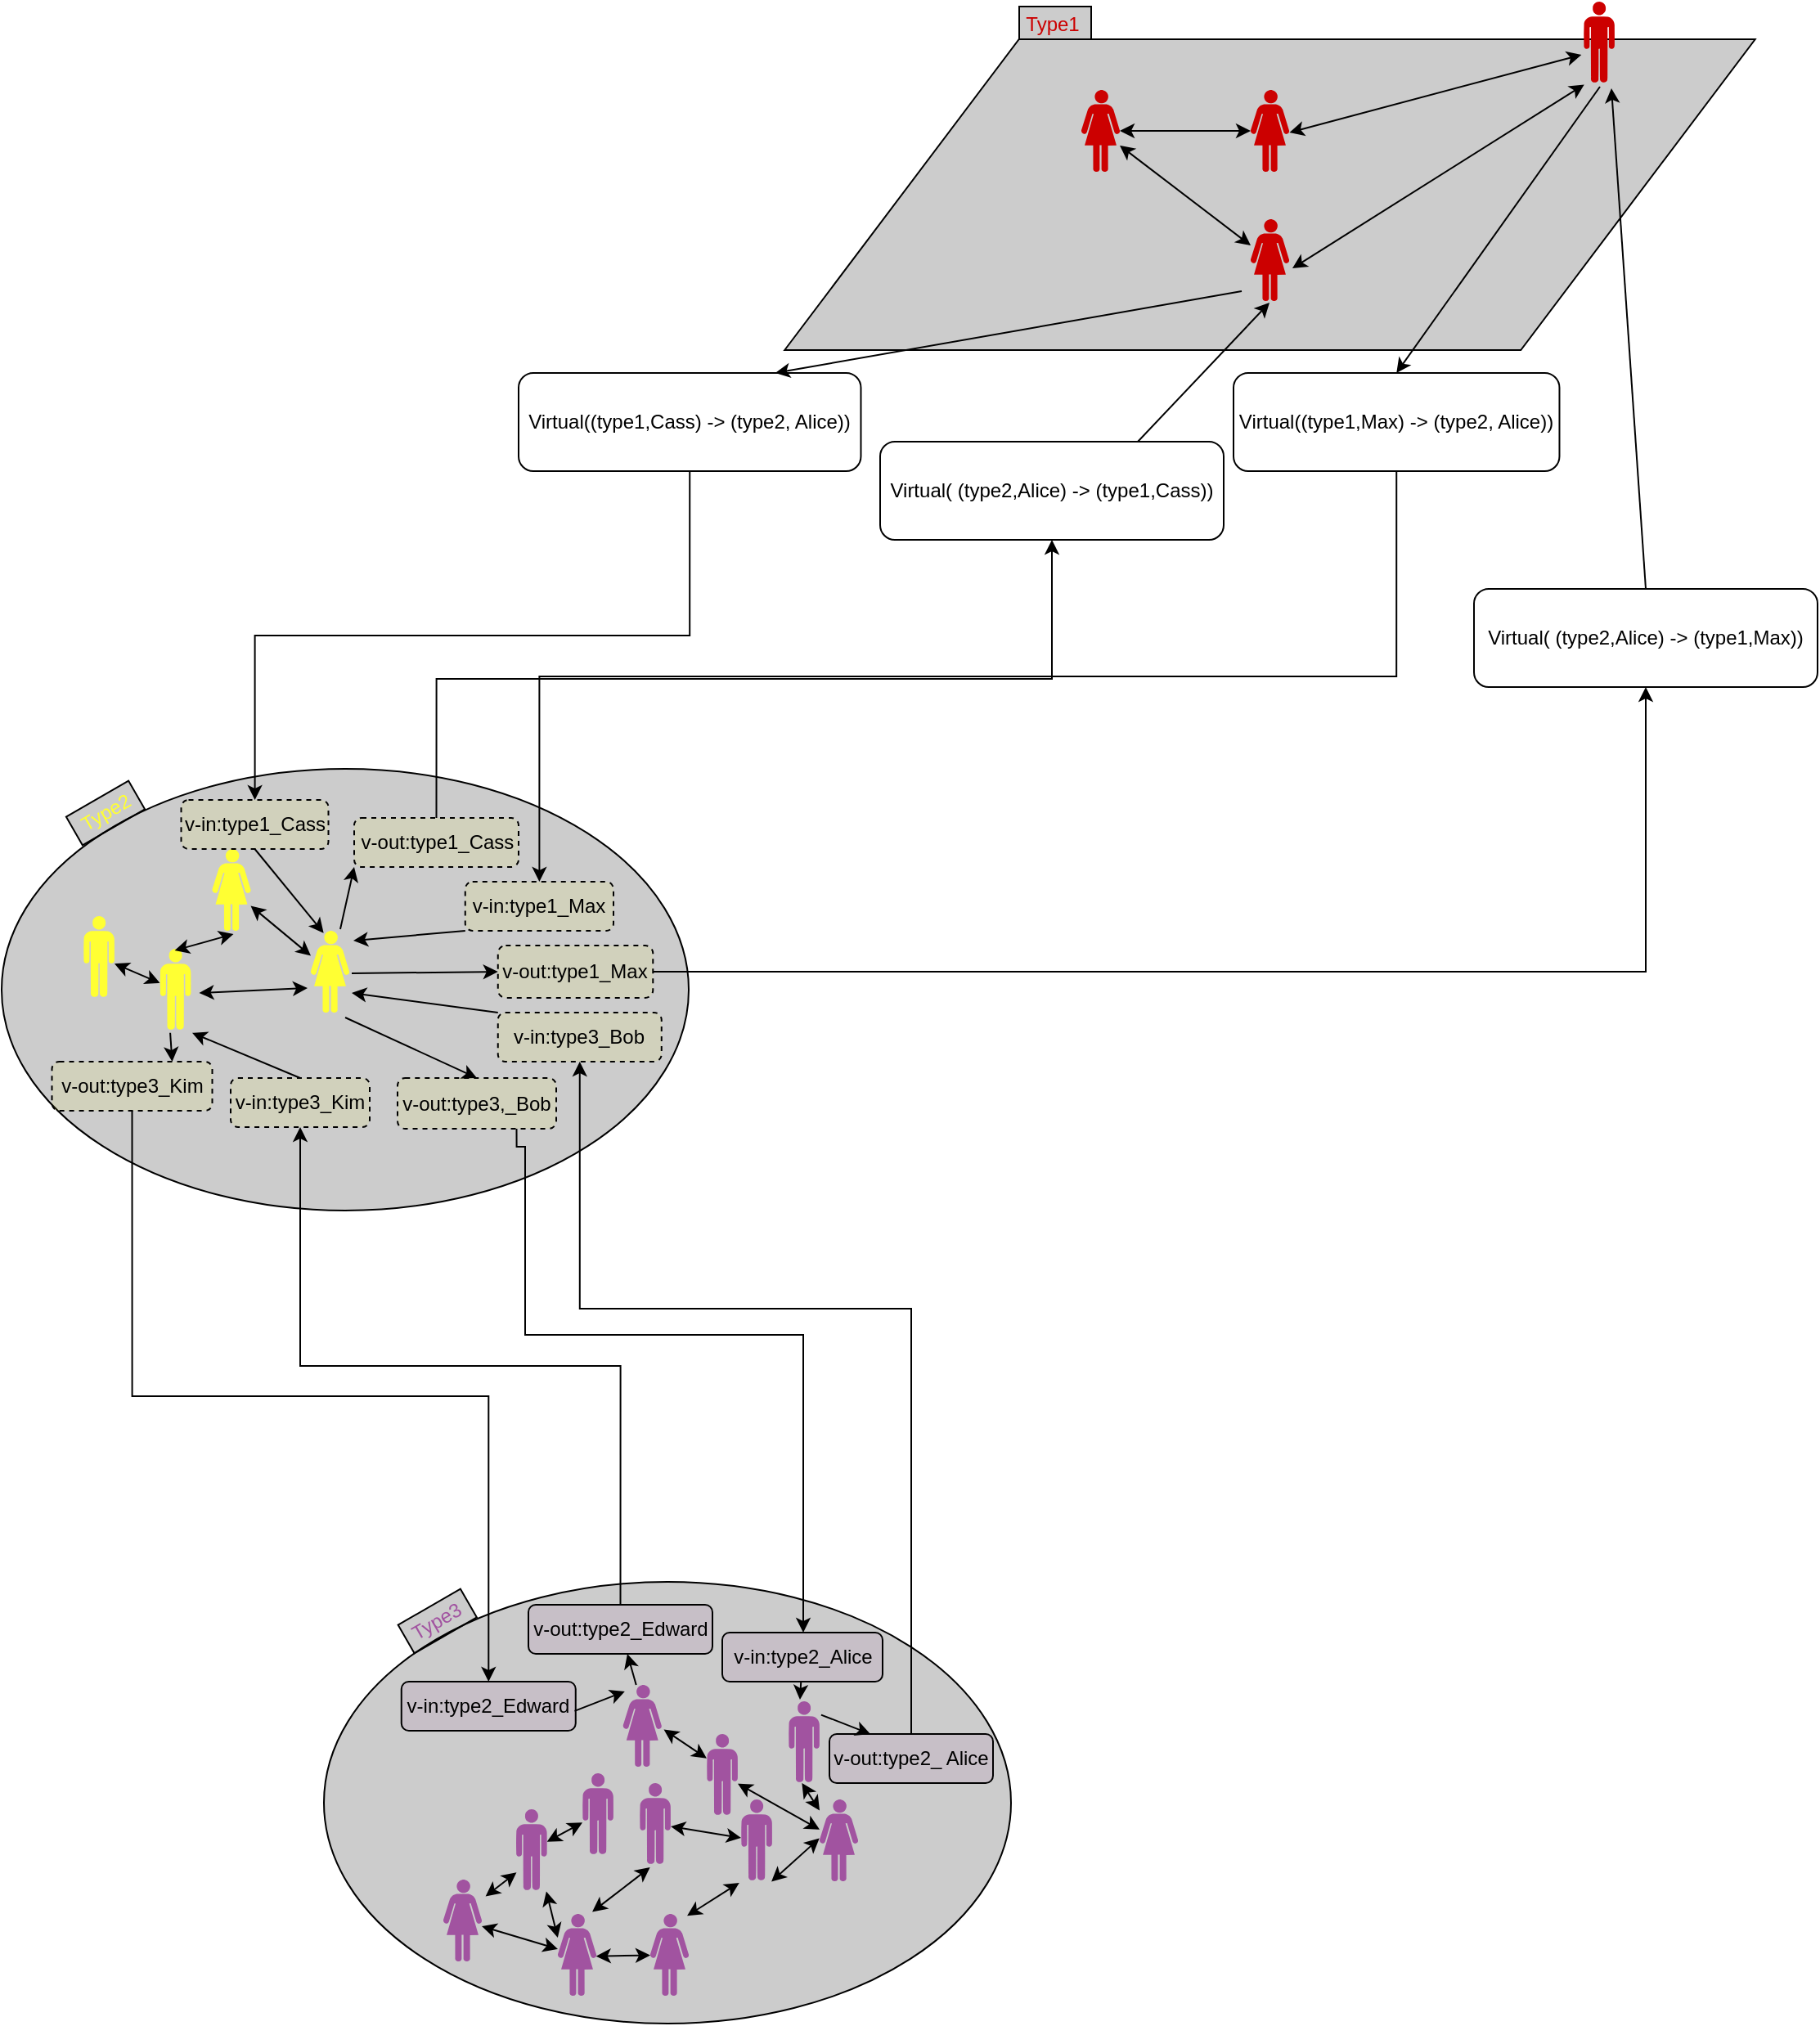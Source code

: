 <mxfile version="24.0.5" type="github">
  <diagram name="Page-1" id="jxV0WXQxOxZ3HEyjg4v9">
    <mxGraphModel dx="568" dy="350" grid="1" gridSize="10" guides="1" tooltips="1" connect="1" arrows="1" fold="1" page="1" pageScale="1" pageWidth="850" pageHeight="1100" math="0" shadow="0">
      <root>
        <mxCell id="0" />
        <mxCell id="1" parent="0" />
        <mxCell id="kV9dxTI8saVoJsgaozw0-3" value="" style="ellipse;whiteSpace=wrap;html=1;fillColor=#000000;fillOpacity=20;" vertex="1" parent="1">
          <mxGeometry x="607" y="1697" width="420" height="270" as="geometry" />
        </mxCell>
        <mxCell id="PdBsAcg-dEDF8B-ua1IJ-1" value="" style="ellipse;whiteSpace=wrap;html=1;fillColor=#000000;fillOpacity=20;" parent="1" vertex="1">
          <mxGeometry x="410" y="1200" width="420" height="270" as="geometry" />
        </mxCell>
        <mxCell id="sVSSaImffYfLLvmF-h36-2" value="" style="rounded=0;whiteSpace=wrap;html=1;fillColor=#000000;fillOpacity=20;" parent="1" vertex="1">
          <mxGeometry x="1032" y="734" width="44" height="20" as="geometry" />
        </mxCell>
        <mxCell id="sVSSaImffYfLLvmF-h36-4" value="" style="shape=parallelogram;perimeter=parallelogramPerimeter;whiteSpace=wrap;html=1;fixedSize=1;size=143.25;fillColor=#000000;fillOpacity=20;" parent="1" vertex="1">
          <mxGeometry x="888.62" y="754" width="593.25" height="190" as="geometry" />
        </mxCell>
        <mxCell id="sVSSaImffYfLLvmF-h36-5" value="" style="rounded=0;orthogonalLoop=1;jettySize=auto;html=1;startArrow=classic;startFill=1;" parent="1" source="sVSSaImffYfLLvmF-h36-6" target="sVSSaImffYfLLvmF-h36-15" edge="1">
          <mxGeometry relative="1" as="geometry" />
        </mxCell>
        <mxCell id="sVSSaImffYfLLvmF-h36-6" value="" style="verticalLabelPosition=bottom;sketch=0;html=1;fillColor=#A153A0;verticalAlign=top;align=center;pointerEvents=1;shape=mxgraph.cisco_safe.design.actor_1;" parent="1" vertex="1">
          <mxGeometry x="680" y="1879" width="23.5" height="50" as="geometry" />
        </mxCell>
        <mxCell id="sVSSaImffYfLLvmF-h36-7" value="" style="rounded=0;orthogonalLoop=1;jettySize=auto;html=1;startArrow=classic;startFill=1;" parent="1" source="sVSSaImffYfLLvmF-h36-8" target="sVSSaImffYfLLvmF-h36-14" edge="1">
          <mxGeometry relative="1" as="geometry" />
        </mxCell>
        <mxCell id="sVSSaImffYfLLvmF-h36-8" value="" style="verticalLabelPosition=bottom;sketch=0;html=1;fillColor=#A153A0;verticalAlign=top;align=center;pointerEvents=1;shape=mxgraph.cisco_safe.design.actor_2;" parent="1" vertex="1">
          <mxGeometry x="724.38" y="1836" width="19" height="50" as="geometry" />
        </mxCell>
        <mxCell id="sVSSaImffYfLLvmF-h36-9" value="" style="verticalLabelPosition=bottom;sketch=0;html=1;fillColor=#A153A0;verticalAlign=top;align=center;pointerEvents=1;shape=mxgraph.cisco_safe.design.actor_2;" parent="1" vertex="1">
          <mxGeometry x="891" y="1770" width="19" height="50" as="geometry" />
        </mxCell>
        <mxCell id="sVSSaImffYfLLvmF-h36-10" value="" style="verticalLabelPosition=bottom;sketch=0;html=1;fillColor=#CC0000;verticalAlign=top;align=center;pointerEvents=1;shape=mxgraph.cisco_safe.design.actor_2;" parent="1" vertex="1">
          <mxGeometry x="1377" y="731" width="19" height="50" as="geometry" />
        </mxCell>
        <mxCell id="sVSSaImffYfLLvmF-h36-11" value="" style="rounded=0;orthogonalLoop=1;jettySize=auto;html=1;startArrow=classic;startFill=1;" parent="1" source="sVSSaImffYfLLvmF-h36-12" target="sVSSaImffYfLLvmF-h36-36" edge="1">
          <mxGeometry relative="1" as="geometry" />
        </mxCell>
        <mxCell id="sVSSaImffYfLLvmF-h36-12" value="" style="verticalLabelPosition=bottom;sketch=0;html=1;fillColor=#FFFF33;verticalAlign=top;align=center;pointerEvents=1;shape=mxgraph.cisco_safe.design.actor_1;" parent="1" vertex="1">
          <mxGeometry x="599" y="1299" width="23.5" height="50" as="geometry" />
        </mxCell>
        <mxCell id="sVSSaImffYfLLvmF-h36-13" value="" style="endArrow=classic;html=1;rounded=0;exitX=0.018;exitY=0.772;exitDx=0;exitDy=0;exitPerimeter=0;entryX=1.098;entryY=0.206;entryDx=0;entryDy=0;entryPerimeter=0;startArrow=classic;startFill=1;" parent="1" source="sVSSaImffYfLLvmF-h36-8" target="sVSSaImffYfLLvmF-h36-6" edge="1">
          <mxGeometry width="50" height="50" relative="1" as="geometry">
            <mxPoint x="566" y="1890" as="sourcePoint" />
            <mxPoint x="616" y="1840" as="targetPoint" />
          </mxGeometry>
        </mxCell>
        <mxCell id="sVSSaImffYfLLvmF-h36-14" value="" style="verticalLabelPosition=bottom;sketch=0;html=1;fillColor=#A153A0;verticalAlign=top;align=center;pointerEvents=1;shape=mxgraph.cisco_safe.design.actor_2;" parent="1" vertex="1">
          <mxGeometry x="765" y="1814" width="19" height="50" as="geometry" />
        </mxCell>
        <mxCell id="sVSSaImffYfLLvmF-h36-15" value="" style="verticalLabelPosition=bottom;sketch=0;html=1;fillColor=#A153A0;verticalAlign=top;align=center;pointerEvents=1;shape=mxgraph.cisco_safe.design.actor_1;" parent="1" vertex="1">
          <mxGeometry x="750" y="1900" width="23.5" height="50" as="geometry" />
        </mxCell>
        <mxCell id="sVSSaImffYfLLvmF-h36-16" value="" style="rounded=0;orthogonalLoop=1;jettySize=auto;html=1;startArrow=classic;startFill=1;exitX=0.977;exitY=1.004;exitDx=0;exitDy=0;exitPerimeter=0;entryX=-0.003;entryY=0.291;entryDx=0;entryDy=0;entryPerimeter=0;" parent="1" source="sVSSaImffYfLLvmF-h36-8" target="sVSSaImffYfLLvmF-h36-15" edge="1">
          <mxGeometry relative="1" as="geometry">
            <mxPoint x="650" y="1994" as="sourcePoint" />
            <mxPoint x="773" y="1986" as="targetPoint" />
          </mxGeometry>
        </mxCell>
        <mxCell id="sVSSaImffYfLLvmF-h36-17" value="" style="rounded=0;orthogonalLoop=1;jettySize=auto;html=1;startArrow=classic;startFill=1;entryX=0.993;entryY=0.517;entryDx=0;entryDy=0;entryPerimeter=0;" parent="1" source="sVSSaImffYfLLvmF-h36-18" target="sVSSaImffYfLLvmF-h36-15" edge="1">
          <mxGeometry relative="1" as="geometry" />
        </mxCell>
        <mxCell id="sVSSaImffYfLLvmF-h36-18" value="" style="verticalLabelPosition=bottom;sketch=0;html=1;fillColor=#A153A0;verticalAlign=top;align=center;pointerEvents=1;shape=mxgraph.cisco_safe.design.actor_1;" parent="1" vertex="1">
          <mxGeometry x="806.5" y="1900" width="23.5" height="50" as="geometry" />
        </mxCell>
        <mxCell id="sVSSaImffYfLLvmF-h36-19" value="" style="rounded=0;orthogonalLoop=1;jettySize=auto;html=1;startArrow=classic;startFill=1;" parent="1" source="sVSSaImffYfLLvmF-h36-20" target="sVSSaImffYfLLvmF-h36-22" edge="1">
          <mxGeometry relative="1" as="geometry" />
        </mxCell>
        <mxCell id="sVSSaImffYfLLvmF-h36-20" value="" style="verticalLabelPosition=bottom;sketch=0;html=1;fillColor=#A153A0;verticalAlign=top;align=center;pointerEvents=1;shape=mxgraph.cisco_safe.design.actor_2;" parent="1" vertex="1">
          <mxGeometry x="862" y="1830" width="19" height="50" as="geometry" />
        </mxCell>
        <mxCell id="sVSSaImffYfLLvmF-h36-21" value="" style="endArrow=classic;html=1;rounded=0;exitX=0.959;exitY=0.023;exitDx=0;exitDy=0;exitPerimeter=0;entryX=-0.056;entryY=1.019;entryDx=0;entryDy=0;entryPerimeter=0;startArrow=classic;startFill=1;" parent="1" source="sVSSaImffYfLLvmF-h36-18" target="sVSSaImffYfLLvmF-h36-20" edge="1">
          <mxGeometry width="50" height="50" relative="1" as="geometry">
            <mxPoint x="776" y="1850" as="sourcePoint" />
            <mxPoint x="826" y="1800" as="targetPoint" />
          </mxGeometry>
        </mxCell>
        <mxCell id="sVSSaImffYfLLvmF-h36-22" value="" style="verticalLabelPosition=bottom;sketch=0;html=1;fillColor=#A153A0;verticalAlign=top;align=center;pointerEvents=1;shape=mxgraph.cisco_safe.design.actor_2;" parent="1" vertex="1">
          <mxGeometry x="800" y="1820" width="19" height="50" as="geometry" />
        </mxCell>
        <mxCell id="sVSSaImffYfLLvmF-h36-23" value="" style="verticalLabelPosition=bottom;sketch=0;html=1;fillColor=#A153A0;verticalAlign=top;align=center;pointerEvents=1;shape=mxgraph.cisco_safe.design.actor_1;" parent="1" vertex="1">
          <mxGeometry x="910" y="1830" width="23.5" height="50" as="geometry" />
        </mxCell>
        <mxCell id="sVSSaImffYfLLvmF-h36-24" value="" style="rounded=0;orthogonalLoop=1;jettySize=auto;html=1;startArrow=classic;startFill=1;exitX=0.977;exitY=1.004;exitDx=0;exitDy=0;exitPerimeter=0;entryX=-0.007;entryY=0.476;entryDx=0;entryDy=0;entryPerimeter=0;" parent="1" source="sVSSaImffYfLLvmF-h36-20" target="sVSSaImffYfLLvmF-h36-23" edge="1">
          <mxGeometry relative="1" as="geometry">
            <mxPoint x="860" y="1954" as="sourcePoint" />
            <mxPoint x="983" y="1946" as="targetPoint" />
          </mxGeometry>
        </mxCell>
        <mxCell id="sVSSaImffYfLLvmF-h36-25" value="" style="rounded=0;orthogonalLoop=1;jettySize=auto;html=1;startArrow=classic;startFill=1;exitX=0.332;exitY=1.031;exitDx=0;exitDy=0;exitPerimeter=0;entryX=0.896;entryY=-0.026;entryDx=0;entryDy=0;entryPerimeter=0;" parent="1" source="sVSSaImffYfLLvmF-h36-22" target="sVSSaImffYfLLvmF-h36-15" edge="1">
          <mxGeometry relative="1" as="geometry">
            <mxPoint x="695" y="1940" as="sourcePoint" />
            <mxPoint x="773" y="1975" as="targetPoint" />
          </mxGeometry>
        </mxCell>
        <mxCell id="sVSSaImffYfLLvmF-h36-26" value="" style="rounded=0;orthogonalLoop=1;jettySize=auto;html=1;startArrow=classic;startFill=1;" parent="1" source="sVSSaImffYfLLvmF-h36-27" target="sVSSaImffYfLLvmF-h36-23" edge="1">
          <mxGeometry relative="1" as="geometry" />
        </mxCell>
        <mxCell id="sVSSaImffYfLLvmF-h36-27" value="" style="verticalLabelPosition=bottom;sketch=0;html=1;fillColor=#A153A0;verticalAlign=top;align=center;pointerEvents=1;shape=mxgraph.cisco_safe.design.actor_2;" parent="1" vertex="1">
          <mxGeometry x="841" y="1790" width="19" height="50" as="geometry" />
        </mxCell>
        <mxCell id="sVSSaImffYfLLvmF-h36-28" value="" style="verticalLabelPosition=bottom;sketch=0;html=1;fillColor=#A153A0;verticalAlign=top;align=center;pointerEvents=1;shape=mxgraph.cisco_safe.design.actor_1;" parent="1" vertex="1">
          <mxGeometry x="789.88" y="1760" width="23.5" height="50" as="geometry" />
        </mxCell>
        <mxCell id="sVSSaImffYfLLvmF-h36-29" value="" style="rounded=0;orthogonalLoop=1;jettySize=auto;html=1;startArrow=classic;startFill=1;exitX=-0.002;exitY=0.297;exitDx=0;exitDy=0;exitPerimeter=0;entryX=1.059;entryY=0.545;entryDx=0;entryDy=0;entryPerimeter=0;" parent="1" source="sVSSaImffYfLLvmF-h36-27" target="sVSSaImffYfLLvmF-h36-28" edge="1">
          <mxGeometry relative="1" as="geometry">
            <mxPoint x="908.37" y="1884" as="sourcePoint" />
            <mxPoint x="1031.37" y="1876" as="targetPoint" />
          </mxGeometry>
        </mxCell>
        <mxCell id="sVSSaImffYfLLvmF-h36-30" value="" style="rounded=0;orthogonalLoop=1;jettySize=auto;html=1;startArrow=classic;startFill=1;" parent="1" source="sVSSaImffYfLLvmF-h36-31" target="sVSSaImffYfLLvmF-h36-35" edge="1">
          <mxGeometry relative="1" as="geometry" />
        </mxCell>
        <mxCell id="sVSSaImffYfLLvmF-h36-31" value="" style="verticalLabelPosition=bottom;sketch=0;html=1;fillColor=#FFFF33;verticalAlign=top;align=center;pointerEvents=1;shape=mxgraph.cisco_safe.design.actor_2;" parent="1" vertex="1">
          <mxGeometry x="506.75" y="1310" width="19" height="50" as="geometry" />
        </mxCell>
        <mxCell id="sVSSaImffYfLLvmF-h36-32" value="" style="rounded=0;orthogonalLoop=1;jettySize=auto;html=1;startArrow=classic;startFill=1;" parent="1" source="sVSSaImffYfLLvmF-h36-33" target="sVSSaImffYfLLvmF-h36-46" edge="1">
          <mxGeometry relative="1" as="geometry" />
        </mxCell>
        <mxCell id="sVSSaImffYfLLvmF-h36-33" value="" style="verticalLabelPosition=bottom;sketch=0;html=1;fillColor=#CC0000;verticalAlign=top;align=center;pointerEvents=1;shape=mxgraph.cisco_safe.design.actor_1;" parent="1" vertex="1">
          <mxGeometry x="1173.5" y="785" width="23.5" height="50" as="geometry" />
        </mxCell>
        <mxCell id="sVSSaImffYfLLvmF-h36-34" value="" style="rounded=0;orthogonalLoop=1;jettySize=auto;html=1;startArrow=classic;startFill=1;exitX=1.263;exitY=0.54;exitDx=0;exitDy=0;exitPerimeter=0;entryX=-0.085;entryY=0.7;entryDx=0;entryDy=0;entryPerimeter=0;" parent="1" source="sVSSaImffYfLLvmF-h36-31" target="sVSSaImffYfLLvmF-h36-12" edge="1">
          <mxGeometry relative="1" as="geometry">
            <mxPoint x="610" y="1557" as="sourcePoint" />
            <mxPoint x="666" y="1513" as="targetPoint" />
          </mxGeometry>
        </mxCell>
        <mxCell id="sVSSaImffYfLLvmF-h36-35" value="" style="verticalLabelPosition=bottom;sketch=0;html=1;fillColor=#FFFF33;verticalAlign=top;align=center;pointerEvents=1;shape=mxgraph.cisco_safe.design.actor_2;" parent="1" vertex="1">
          <mxGeometry x="460" y="1290" width="19" height="50" as="geometry" />
        </mxCell>
        <mxCell id="sVSSaImffYfLLvmF-h36-36" value="" style="verticalLabelPosition=bottom;sketch=0;html=1;fillColor=#FFFF33;verticalAlign=top;align=center;pointerEvents=1;shape=mxgraph.cisco_safe.design.actor_1;" parent="1" vertex="1">
          <mxGeometry x="538.75" y="1249" width="23.5" height="50" as="geometry" />
        </mxCell>
        <mxCell id="sVSSaImffYfLLvmF-h36-37" value="" style="rounded=0;orthogonalLoop=1;jettySize=auto;html=1;startArrow=classic;startFill=1;exitX=0.474;exitY=0.02;exitDx=0;exitDy=0;exitPerimeter=0;entryX=0.553;entryY=1.04;entryDx=0;entryDy=0;entryPerimeter=0;" parent="1" source="sVSSaImffYfLLvmF-h36-31" target="sVSSaImffYfLLvmF-h36-36" edge="1">
          <mxGeometry relative="1" as="geometry">
            <mxPoint x="551" y="1399" as="sourcePoint" />
            <mxPoint x="471" y="1399" as="targetPoint" />
          </mxGeometry>
        </mxCell>
        <mxCell id="sVSSaImffYfLLvmF-h36-38" value="&lt;font color=&quot;#cc0000&quot;&gt;Type1&lt;/font&gt;" style="text;html=1;align=center;verticalAlign=middle;resizable=0;points=[];autosize=1;strokeColor=none;fillColor=none;" parent="1" vertex="1">
          <mxGeometry x="1022" y="730" width="60" height="30" as="geometry" />
        </mxCell>
        <mxCell id="sVSSaImffYfLLvmF-h36-39" value="&lt;font color=&quot;#ffff33&quot;&gt;Type2&lt;/font&gt;" style="rounded=0;whiteSpace=wrap;html=1;fillColor=#000000;fillOpacity=20;rotation=-30;" parent="1" vertex="1">
          <mxGeometry x="451.5" y="1217" width="44" height="20" as="geometry" />
        </mxCell>
        <mxCell id="sVSSaImffYfLLvmF-h36-43" value="" style="rounded=0;orthogonalLoop=1;jettySize=auto;html=1;entryX=0.431;entryY=1;entryDx=0;entryDy=0;entryPerimeter=0;startArrow=classic;startFill=1;" parent="1" source="sVSSaImffYfLLvmF-h36-23" target="sVSSaImffYfLLvmF-h36-9" edge="1">
          <mxGeometry relative="1" as="geometry" />
        </mxCell>
        <mxCell id="sVSSaImffYfLLvmF-h36-44" value="" style="rounded=0;orthogonalLoop=1;jettySize=auto;html=1;startArrow=classic;startFill=1;entryX=1.009;entryY=0.52;entryDx=0;entryDy=0;entryPerimeter=0;exitX=-0.069;exitY=0.649;exitDx=0;exitDy=0;exitPerimeter=0;" parent="1" source="sVSSaImffYfLLvmF-h36-10" target="sVSSaImffYfLLvmF-h36-33" edge="1">
          <mxGeometry relative="1" as="geometry">
            <mxPoint x="1406" y="1079" as="sourcePoint" />
            <mxPoint x="1231" y="1079" as="targetPoint" />
          </mxGeometry>
        </mxCell>
        <mxCell id="sVSSaImffYfLLvmF-h36-45" value="" style="rounded=0;orthogonalLoop=1;jettySize=auto;html=1;startArrow=classic;startFill=1;" parent="1" source="sVSSaImffYfLLvmF-h36-46" target="sVSSaImffYfLLvmF-h36-47" edge="1">
          <mxGeometry relative="1" as="geometry" />
        </mxCell>
        <mxCell id="sVSSaImffYfLLvmF-h36-46" value="" style="verticalLabelPosition=bottom;sketch=0;html=1;fillColor=#CC0000;verticalAlign=top;align=center;pointerEvents=1;shape=mxgraph.cisco_safe.design.actor_1;" parent="1" vertex="1">
          <mxGeometry x="1070" y="785" width="23.5" height="50" as="geometry" />
        </mxCell>
        <mxCell id="sVSSaImffYfLLvmF-h36-47" value="" style="verticalLabelPosition=bottom;sketch=0;html=1;fillColor=#CC0000;verticalAlign=top;align=center;pointerEvents=1;shape=mxgraph.cisco_safe.design.actor_1;" parent="1" vertex="1">
          <mxGeometry x="1173.5" y="864" width="23.5" height="50" as="geometry" />
        </mxCell>
        <mxCell id="sVSSaImffYfLLvmF-h36-48" value="" style="rounded=0;orthogonalLoop=1;jettySize=auto;html=1;startArrow=classic;startFill=1;entryX=1.083;entryY=0.601;entryDx=0;entryDy=0;entryPerimeter=0;exitX=0.022;exitY=1.014;exitDx=0;exitDy=0;exitPerimeter=0;" parent="1" source="sVSSaImffYfLLvmF-h36-10" target="sVSSaImffYfLLvmF-h36-47" edge="1">
          <mxGeometry relative="1" as="geometry">
            <mxPoint x="1103" y="829" as="sourcePoint" />
            <mxPoint x="1184" y="890" as="targetPoint" />
          </mxGeometry>
        </mxCell>
        <mxCell id="sVSSaImffYfLLvmF-h36-49" style="edgeStyle=orthogonalEdgeStyle;rounded=0;orthogonalLoop=1;jettySize=auto;html=1;exitX=0.5;exitY=0;exitDx=0;exitDy=0;entryX=0.5;entryY=1;entryDx=0;entryDy=0;" parent="1" source="sVSSaImffYfLLvmF-h36-50" target="sVSSaImffYfLLvmF-h36-74" edge="1">
          <mxGeometry relative="1" as="geometry">
            <Array as="points">
              <mxPoint x="966" y="1530" />
              <mxPoint x="763" y="1530" />
            </Array>
          </mxGeometry>
        </mxCell>
        <mxCell id="sVSSaImffYfLLvmF-h36-50" value="v-out:type2_ Alice" style="rounded=1;whiteSpace=wrap;html=1;fillOpacity=10;strokeColor=default;align=center;verticalAlign=middle;fontFamily=Helvetica;fontSize=12;fontColor=default;fillColor=#A153A0;" parent="1" vertex="1">
          <mxGeometry x="916" y="1790" width="100" height="30" as="geometry" />
        </mxCell>
        <mxCell id="sVSSaImffYfLLvmF-h36-51" style="rounded=0;orthogonalLoop=1;jettySize=auto;html=1;exitX=0;exitY=0;exitDx=0;exitDy=0;entryX=1.064;entryY=0.76;entryDx=0;entryDy=0;entryPerimeter=0;" parent="1" source="sVSSaImffYfLLvmF-h36-74" target="sVSSaImffYfLLvmF-h36-12" edge="1">
          <mxGeometry relative="1" as="geometry">
            <mxPoint x="860" y="1338" as="sourcePoint" />
          </mxGeometry>
        </mxCell>
        <mxCell id="sVSSaImffYfLLvmF-h36-52" style="rounded=0;orthogonalLoop=1;jettySize=auto;html=1;entryX=1.039;entryY=1.028;entryDx=0;entryDy=0;entryPerimeter=0;exitX=0.5;exitY=0;exitDx=0;exitDy=0;" parent="1" source="sVSSaImffYfLLvmF-h36-77" target="sVSSaImffYfLLvmF-h36-31" edge="1">
          <mxGeometry relative="1" as="geometry" />
        </mxCell>
        <mxCell id="sVSSaImffYfLLvmF-h36-53" style="rounded=0;orthogonalLoop=1;jettySize=auto;html=1;entryX=0.34;entryY=0;entryDx=0;entryDy=0;entryPerimeter=0;endArrow=none;endFill=0;startArrow=classic;startFill=1;" parent="1" source="sVSSaImffYfLLvmF-h36-66" target="sVSSaImffYfLLvmF-h36-28" edge="1">
          <mxGeometry relative="1" as="geometry" />
        </mxCell>
        <mxCell id="sVSSaImffYfLLvmF-h36-54" style="rounded=0;orthogonalLoop=1;jettySize=auto;html=1;exitX=0.25;exitY=0;exitDx=0;exitDy=0;entryX=1.051;entryY=0.166;entryDx=0;entryDy=0;entryPerimeter=0;endArrow=none;endFill=0;startArrow=classic;startFill=1;" parent="1" source="sVSSaImffYfLLvmF-h36-50" target="sVSSaImffYfLLvmF-h36-9" edge="1">
          <mxGeometry relative="1" as="geometry" />
        </mxCell>
        <mxCell id="sVSSaImffYfLLvmF-h36-55" value="v-in:type2_Alice" style="rounded=1;whiteSpace=wrap;html=1;fillOpacity=10;strokeColor=default;align=center;verticalAlign=middle;fontFamily=Helvetica;fontSize=12;fontColor=default;fillColor=#A153A0;" parent="1" vertex="1">
          <mxGeometry x="850.5" y="1728" width="98" height="30" as="geometry" />
        </mxCell>
        <mxCell id="sVSSaImffYfLLvmF-h36-56" style="rounded=0;orthogonalLoop=1;jettySize=auto;html=1;exitX=0.994;exitY=0.598;exitDx=0;exitDy=0;entryX=0.043;entryY=0.08;entryDx=0;entryDy=0;entryPerimeter=0;endArrow=classic;endFill=1;startArrow=none;startFill=0;exitPerimeter=0;" parent="1" source="sVSSaImffYfLLvmF-h36-79" target="sVSSaImffYfLLvmF-h36-28" edge="1">
          <mxGeometry relative="1" as="geometry">
            <mxPoint x="1092" y="1730" as="sourcePoint" />
            <mxPoint x="1032" y="1764" as="targetPoint" />
          </mxGeometry>
        </mxCell>
        <mxCell id="sVSSaImffYfLLvmF-h36-57" style="rounded=0;orthogonalLoop=1;jettySize=auto;html=1;entryX=0.368;entryY=-0.02;entryDx=0;entryDy=0;entryPerimeter=0;endArrow=classic;endFill=1;startArrow=none;startFill=0;" parent="1" source="sVSSaImffYfLLvmF-h36-55" target="sVSSaImffYfLLvmF-h36-9" edge="1">
          <mxGeometry relative="1" as="geometry">
            <mxPoint x="1157" y="1730" as="sourcePoint" />
            <mxPoint x="1118" y="1755" as="targetPoint" />
          </mxGeometry>
        </mxCell>
        <mxCell id="sVSSaImffYfLLvmF-h36-58" style="rounded=0;orthogonalLoop=1;jettySize=auto;html=1;exitX=0.331;exitY=1.028;exitDx=0;exitDy=0;entryX=0.75;entryY=0;entryDx=0;entryDy=0;endArrow=classic;endFill=1;startArrow=none;startFill=0;exitPerimeter=0;" parent="1" source="sVSSaImffYfLLvmF-h36-31" target="sVSSaImffYfLLvmF-h36-67" edge="1">
          <mxGeometry relative="1" as="geometry">
            <mxPoint x="892" y="1730" as="sourcePoint" />
            <mxPoint x="1025" y="1764" as="targetPoint" />
          </mxGeometry>
        </mxCell>
        <mxCell id="sVSSaImffYfLLvmF-h36-59" style="rounded=0;orthogonalLoop=1;jettySize=auto;html=1;exitX=0.894;exitY=1.06;exitDx=0;exitDy=0;entryX=0.5;entryY=0;entryDx=0;entryDy=0;endArrow=classic;endFill=1;startArrow=none;startFill=0;exitPerimeter=0;" parent="1" source="sVSSaImffYfLLvmF-h36-12" target="sVSSaImffYfLLvmF-h36-76" edge="1">
          <mxGeometry relative="1" as="geometry">
            <mxPoint x="906" y="1639" as="sourcePoint" />
            <mxPoint x="892" y="1670" as="targetPoint" />
          </mxGeometry>
        </mxCell>
        <mxCell id="sVSSaImffYfLLvmF-h36-88" style="edgeStyle=orthogonalEdgeStyle;rounded=0;orthogonalLoop=1;jettySize=auto;html=1;exitX=1;exitY=0.5;exitDx=0;exitDy=0;" parent="1" source="sVSSaImffYfLLvmF-h36-60" target="sVSSaImffYfLLvmF-h36-84" edge="1">
          <mxGeometry relative="1" as="geometry" />
        </mxCell>
        <mxCell id="sVSSaImffYfLLvmF-h36-60" value="v-out:type1_Max" style="rounded=1;whiteSpace=wrap;html=1;dashed=1;strokeColor=default;align=center;verticalAlign=middle;fontFamily=Helvetica;fontSize=12;fontColor=default;fillColor=#FFFF33;fillOpacity=10;" parent="1" vertex="1">
          <mxGeometry x="713.38" y="1308" width="94.76" height="32" as="geometry" />
        </mxCell>
        <mxCell id="sVSSaImffYfLLvmF-h36-87" style="edgeStyle=orthogonalEdgeStyle;rounded=0;orthogonalLoop=1;jettySize=auto;html=1;exitX=0.5;exitY=1;exitDx=0;exitDy=0;" parent="1" source="sVSSaImffYfLLvmF-h36-61" target="sVSSaImffYfLLvmF-h36-83" edge="1">
          <mxGeometry relative="1" as="geometry" />
        </mxCell>
        <mxCell id="sVSSaImffYfLLvmF-h36-61" value="Virtual((type1,Max) -&amp;gt; (type2, Alice))" style="rounded=1;whiteSpace=wrap;html=1;" parent="1" vertex="1">
          <mxGeometry x="1163" y="958" width="199.24" height="60" as="geometry" />
        </mxCell>
        <mxCell id="sVSSaImffYfLLvmF-h36-62" style="rounded=0;orthogonalLoop=1;jettySize=auto;html=1;exitX=0.5;exitY=0;exitDx=0;exitDy=0;entryX=0.895;entryY=1.06;entryDx=0;entryDy=0;entryPerimeter=0;" parent="1" source="sVSSaImffYfLLvmF-h36-84" target="sVSSaImffYfLLvmF-h36-10" edge="1">
          <mxGeometry relative="1" as="geometry" />
        </mxCell>
        <mxCell id="sVSSaImffYfLLvmF-h36-63" style="rounded=0;orthogonalLoop=1;jettySize=auto;html=1;exitX=0;exitY=1;exitDx=0;exitDy=0;entryX=1.106;entryY=0.12;entryDx=0;entryDy=0;entryPerimeter=0;" parent="1" source="sVSSaImffYfLLvmF-h36-83" target="sVSSaImffYfLLvmF-h36-12" edge="1">
          <mxGeometry relative="1" as="geometry" />
        </mxCell>
        <mxCell id="sVSSaImffYfLLvmF-h36-64" style="rounded=0;orthogonalLoop=1;jettySize=auto;html=1;exitX=1.064;exitY=0.52;exitDx=0;exitDy=0;entryX=0;entryY=0.5;entryDx=0;entryDy=0;exitPerimeter=0;" parent="1" source="sVSSaImffYfLLvmF-h36-12" target="sVSSaImffYfLLvmF-h36-60" edge="1">
          <mxGeometry relative="1" as="geometry">
            <mxPoint x="775" y="1148" as="sourcePoint" />
            <mxPoint x="748" y="974" as="targetPoint" />
          </mxGeometry>
        </mxCell>
        <mxCell id="sVSSaImffYfLLvmF-h36-65" style="rounded=0;orthogonalLoop=1;jettySize=auto;html=1;exitX=0.526;exitY=1.04;exitDx=0;exitDy=0;entryX=0.5;entryY=0;entryDx=0;entryDy=0;exitPerimeter=0;" parent="1" source="sVSSaImffYfLLvmF-h36-10" target="sVSSaImffYfLLvmF-h36-61" edge="1">
          <mxGeometry relative="1" as="geometry">
            <mxPoint x="1231" y="1028" as="sourcePoint" />
            <mxPoint x="1413" y="1109" as="targetPoint" />
          </mxGeometry>
        </mxCell>
        <mxCell id="sVSSaImffYfLLvmF-h36-78" style="edgeStyle=orthogonalEdgeStyle;rounded=0;orthogonalLoop=1;jettySize=auto;html=1;exitX=0.5;exitY=0;exitDx=0;exitDy=0;" parent="1" source="sVSSaImffYfLLvmF-h36-66" target="sVSSaImffYfLLvmF-h36-77" edge="1">
          <mxGeometry relative="1" as="geometry" />
        </mxCell>
        <mxCell id="sVSSaImffYfLLvmF-h36-66" value="v-out:type2_Edward" style="rounded=1;whiteSpace=wrap;html=1;fillOpacity=10;strokeColor=default;align=center;verticalAlign=middle;fontFamily=Helvetica;fontSize=12;fontColor=default;fillColor=#A153A0;" parent="1" vertex="1">
          <mxGeometry x="732" y="1711" width="112.5" height="30" as="geometry" />
        </mxCell>
        <mxCell id="sVSSaImffYfLLvmF-h36-80" style="edgeStyle=orthogonalEdgeStyle;rounded=0;orthogonalLoop=1;jettySize=auto;html=1;exitX=0.5;exitY=1;exitDx=0;exitDy=0;" parent="1" source="sVSSaImffYfLLvmF-h36-67" target="sVSSaImffYfLLvmF-h36-79" edge="1">
          <mxGeometry relative="1" as="geometry" />
        </mxCell>
        <mxCell id="sVSSaImffYfLLvmF-h36-67" value="v-out:type3_Kim" style="rounded=1;whiteSpace=wrap;html=1;dashed=1;strokeColor=default;align=center;verticalAlign=middle;fontFamily=Helvetica;fontSize=12;fontColor=default;fillColor=#FFFF33;fillOpacity=10;" parent="1" vertex="1">
          <mxGeometry x="440.75" y="1379" width="98" height="30" as="geometry" />
        </mxCell>
        <mxCell id="sVSSaImffYfLLvmF-h36-86" style="edgeStyle=orthogonalEdgeStyle;rounded=0;orthogonalLoop=1;jettySize=auto;html=1;exitX=0.5;exitY=0;exitDx=0;exitDy=0;entryX=0.5;entryY=1;entryDx=0;entryDy=0;" parent="1" source="sVSSaImffYfLLvmF-h36-68" target="sVSSaImffYfLLvmF-h36-82" edge="1">
          <mxGeometry relative="1" as="geometry" />
        </mxCell>
        <mxCell id="sVSSaImffYfLLvmF-h36-68" value="v-out:type1_Cass" style="rounded=1;whiteSpace=wrap;html=1;dashed=1;strokeColor=default;align=center;verticalAlign=middle;fontFamily=Helvetica;fontSize=12;fontColor=default;fillColor=#FFFF33;fillOpacity=10;" parent="1" vertex="1">
          <mxGeometry x="625.5" y="1230" width="100.5" height="30" as="geometry" />
        </mxCell>
        <mxCell id="sVSSaImffYfLLvmF-h36-85" style="edgeStyle=orthogonalEdgeStyle;rounded=0;orthogonalLoop=1;jettySize=auto;html=1;exitX=0.5;exitY=1;exitDx=0;exitDy=0;" parent="1" source="sVSSaImffYfLLvmF-h36-69" target="sVSSaImffYfLLvmF-h36-81" edge="1">
          <mxGeometry relative="1" as="geometry" />
        </mxCell>
        <mxCell id="sVSSaImffYfLLvmF-h36-69" value="Virtual((type1,Cass) -&amp;gt; (type2, Alice))" style="rounded=1;whiteSpace=wrap;html=1;" parent="1" vertex="1">
          <mxGeometry x="726" y="958" width="209.24" height="60" as="geometry" />
        </mxCell>
        <mxCell id="sVSSaImffYfLLvmF-h36-70" style="rounded=0;orthogonalLoop=1;jettySize=auto;html=1;exitX=0.766;exitY=-0.02;exitDx=0;exitDy=0;entryX=0;entryY=1;entryDx=0;entryDy=0;exitPerimeter=0;" parent="1" source="sVSSaImffYfLLvmF-h36-12" target="sVSSaImffYfLLvmF-h36-68" edge="1">
          <mxGeometry relative="1" as="geometry">
            <mxPoint x="766" y="1285" as="sourcePoint" />
            <mxPoint x="842" y="1208" as="targetPoint" />
          </mxGeometry>
        </mxCell>
        <mxCell id="sVSSaImffYfLLvmF-h36-71" style="rounded=0;orthogonalLoop=1;jettySize=auto;html=1;exitX=0.75;exitY=0;exitDx=0;exitDy=0;entryX=0.489;entryY=1.02;entryDx=0;entryDy=0;entryPerimeter=0;" parent="1" source="sVSSaImffYfLLvmF-h36-82" target="sVSSaImffYfLLvmF-h36-47" edge="1">
          <mxGeometry relative="1" as="geometry">
            <mxPoint x="1406" y="1107" as="sourcePoint" />
            <mxPoint x="1146" y="1032" as="targetPoint" />
          </mxGeometry>
        </mxCell>
        <mxCell id="sVSSaImffYfLLvmF-h36-72" style="rounded=0;orthogonalLoop=1;jettySize=auto;html=1;exitX=-0.234;exitY=0.88;exitDx=0;exitDy=0;entryX=0.75;entryY=0;entryDx=0;entryDy=0;exitPerimeter=0;" parent="1" source="sVSSaImffYfLLvmF-h36-47" target="sVSSaImffYfLLvmF-h36-69" edge="1">
          <mxGeometry relative="1" as="geometry">
            <mxPoint x="1397" y="793" as="sourcePoint" />
            <mxPoint x="1273" y="968" as="targetPoint" />
          </mxGeometry>
        </mxCell>
        <mxCell id="sVSSaImffYfLLvmF-h36-73" style="rounded=0;orthogonalLoop=1;jettySize=auto;html=1;exitX=0.5;exitY=1;exitDx=0;exitDy=0;entryX=0.333;entryY=0.027;entryDx=0;entryDy=0;entryPerimeter=0;" parent="1" source="sVSSaImffYfLLvmF-h36-81" target="sVSSaImffYfLLvmF-h36-12" edge="1">
          <mxGeometry relative="1" as="geometry">
            <mxPoint x="522" y="1098" as="sourcePoint" />
            <mxPoint x="226" y="1148" as="targetPoint" />
          </mxGeometry>
        </mxCell>
        <mxCell id="sVSSaImffYfLLvmF-h36-74" value="v-in:type3_Bob" style="rounded=1;whiteSpace=wrap;html=1;dashed=1;strokeColor=default;align=center;verticalAlign=middle;fontFamily=Helvetica;fontSize=12;fontColor=default;fillColor=#FFFF33;fillOpacity=10;" parent="1" vertex="1">
          <mxGeometry x="713.38" y="1349" width="100" height="30" as="geometry" />
        </mxCell>
        <mxCell id="sVSSaImffYfLLvmF-h36-75" style="edgeStyle=orthogonalEdgeStyle;rounded=0;orthogonalLoop=1;jettySize=auto;html=1;exitX=0.75;exitY=1;exitDx=0;exitDy=0;entryX=0.5;entryY=0;entryDx=0;entryDy=0;" parent="1" source="sVSSaImffYfLLvmF-h36-76" target="sVSSaImffYfLLvmF-h36-55" edge="1">
          <mxGeometry relative="1" as="geometry">
            <Array as="points">
              <mxPoint x="725" y="1431" />
              <mxPoint x="730" y="1431" />
              <mxPoint x="730" y="1546" />
              <mxPoint x="900" y="1546" />
              <mxPoint x="900" y="1728" />
            </Array>
          </mxGeometry>
        </mxCell>
        <mxCell id="sVSSaImffYfLLvmF-h36-76" value="v-out:type3,_Bob" style="rounded=1;whiteSpace=wrap;html=1;dashed=1;strokeColor=default;align=center;verticalAlign=middle;fontFamily=Helvetica;fontSize=12;fontColor=default;fillColor=#FFFF33;fillOpacity=10;" parent="1" vertex="1">
          <mxGeometry x="652" y="1389" width="97" height="31" as="geometry" />
        </mxCell>
        <mxCell id="sVSSaImffYfLLvmF-h36-77" value="v-in:type3_Kim" style="rounded=1;whiteSpace=wrap;html=1;dashed=1;strokeColor=default;align=center;verticalAlign=middle;fontFamily=Helvetica;fontSize=12;fontColor=default;fillColor=#FFFF33;fillOpacity=10;" parent="1" vertex="1">
          <mxGeometry x="550" y="1389" width="85" height="30" as="geometry" />
        </mxCell>
        <mxCell id="sVSSaImffYfLLvmF-h36-79" value="&lt;div&gt;v-in:type2_Edward&lt;/div&gt;" style="rounded=1;whiteSpace=wrap;html=1;fillColor=#A153A0;fillOpacity=10;" parent="1" vertex="1">
          <mxGeometry x="654.38" y="1758" width="106.5" height="30" as="geometry" />
        </mxCell>
        <mxCell id="sVSSaImffYfLLvmF-h36-81" value="v-in:type1_Cass" style="rounded=1;whiteSpace=wrap;html=1;fillColor=#FFFF33;fillOpacity=10;dashed=1;strokeColor=default;align=center;verticalAlign=middle;fontFamily=Helvetica;fontSize=12;fontColor=default;" parent="1" vertex="1">
          <mxGeometry x="519.75" y="1219" width="90" height="30" as="geometry" />
        </mxCell>
        <mxCell id="sVSSaImffYfLLvmF-h36-82" value="Virtual( (type2,Alice) -&amp;gt; (type1,Cass))" style="rounded=1;whiteSpace=wrap;html=1;" parent="1" vertex="1">
          <mxGeometry x="947" y="1000" width="210" height="60" as="geometry" />
        </mxCell>
        <mxCell id="sVSSaImffYfLLvmF-h36-84" value="Virtual( (type2,Alice) -&amp;gt; (type1,Max))" style="rounded=1;whiteSpace=wrap;html=1;" parent="1" vertex="1">
          <mxGeometry x="1310" y="1090" width="210" height="60" as="geometry" />
        </mxCell>
        <mxCell id="sVSSaImffYfLLvmF-h36-83" value="v-in:type1_Max" style="rounded=1;whiteSpace=wrap;html=1;dashed=1;strokeColor=default;align=center;verticalAlign=middle;fontFamily=Helvetica;fontSize=12;fontColor=default;fillColor=#FFFF33;fillOpacity=10;" parent="1" vertex="1">
          <mxGeometry x="693.38" y="1269" width="90.62" height="30" as="geometry" />
        </mxCell>
        <mxCell id="kV9dxTI8saVoJsgaozw0-2" style="edgeStyle=orthogonalEdgeStyle;rounded=0;orthogonalLoop=1;jettySize=auto;html=1;exitX=0.5;exitY=1;exitDx=0;exitDy=0;" edge="1" parent="1" source="sVSSaImffYfLLvmF-h36-74" target="sVSSaImffYfLLvmF-h36-74">
          <mxGeometry relative="1" as="geometry" />
        </mxCell>
        <mxCell id="kV9dxTI8saVoJsgaozw0-4" value="&lt;font color=&quot;#a153a0&quot;&gt;Type3&lt;/font&gt;" style="rounded=0;whiteSpace=wrap;html=1;fillColor=#000000;fillOpacity=20;rotation=-30;" vertex="1" parent="1">
          <mxGeometry x="654.38" y="1711" width="44" height="20" as="geometry" />
        </mxCell>
      </root>
    </mxGraphModel>
  </diagram>
</mxfile>
